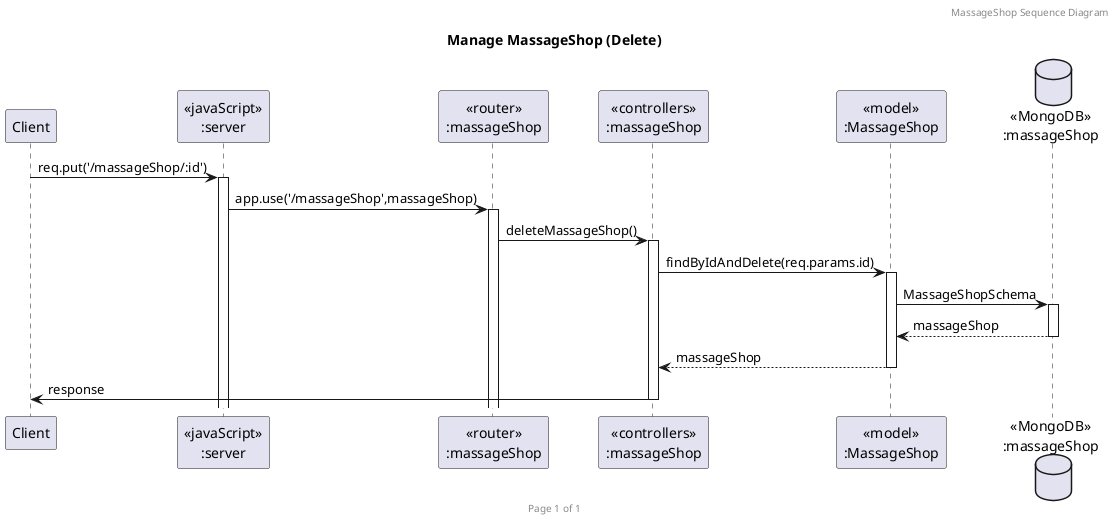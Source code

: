 @startuml Manage MassageShop (Delete)


header MassageShop Sequence Diagram
footer Page %page% of %lastpage%
title "Manage MassageShop (Delete)"


participant "Client" as client
participant "<<javaScript>>\n:server" as server
participant "<<router>>\n:massageShop" as routerMassageShops
participant "<<controllers>>\n:massageShop" as controllersMassageShops
participant "<<model>>\n:MassageShop" as modelMassageShop
database "<<MongoDB>>\n:massageShop" as MassageShopsDatabase


client->server ++:req.put('/massageShop/:id')
server->routerMassageShops ++:app.use('/massageShop',massageShop)
routerMassageShops -> controllersMassageShops ++:deleteMassageShop()
controllersMassageShops->modelMassageShop ++:findByIdAndDelete(req.params.id)
modelMassageShop ->MassageShopsDatabase ++: MassageShopSchema
MassageShopsDatabase --> modelMassageShop --: massageShop
controllersMassageShops <-- modelMassageShop --:massageShop
controllersMassageShops->client --:response


@enduml